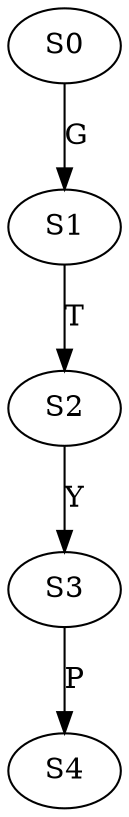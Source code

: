 strict digraph  {
	S0 -> S1 [ label = G ];
	S1 -> S2 [ label = T ];
	S2 -> S3 [ label = Y ];
	S3 -> S4 [ label = P ];
}
